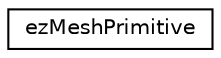 digraph "Graphical Class Hierarchy"
{
 // LATEX_PDF_SIZE
  edge [fontname="Helvetica",fontsize="10",labelfontname="Helvetica",labelfontsize="10"];
  node [fontname="Helvetica",fontsize="10",shape=record];
  rankdir="LR";
  Node0 [label="ezMeshPrimitive",height=0.2,width=0.4,color="black", fillcolor="white", style="filled",URL="$d0/dd8/structez_mesh_primitive.htm",tooltip=" "];
}
